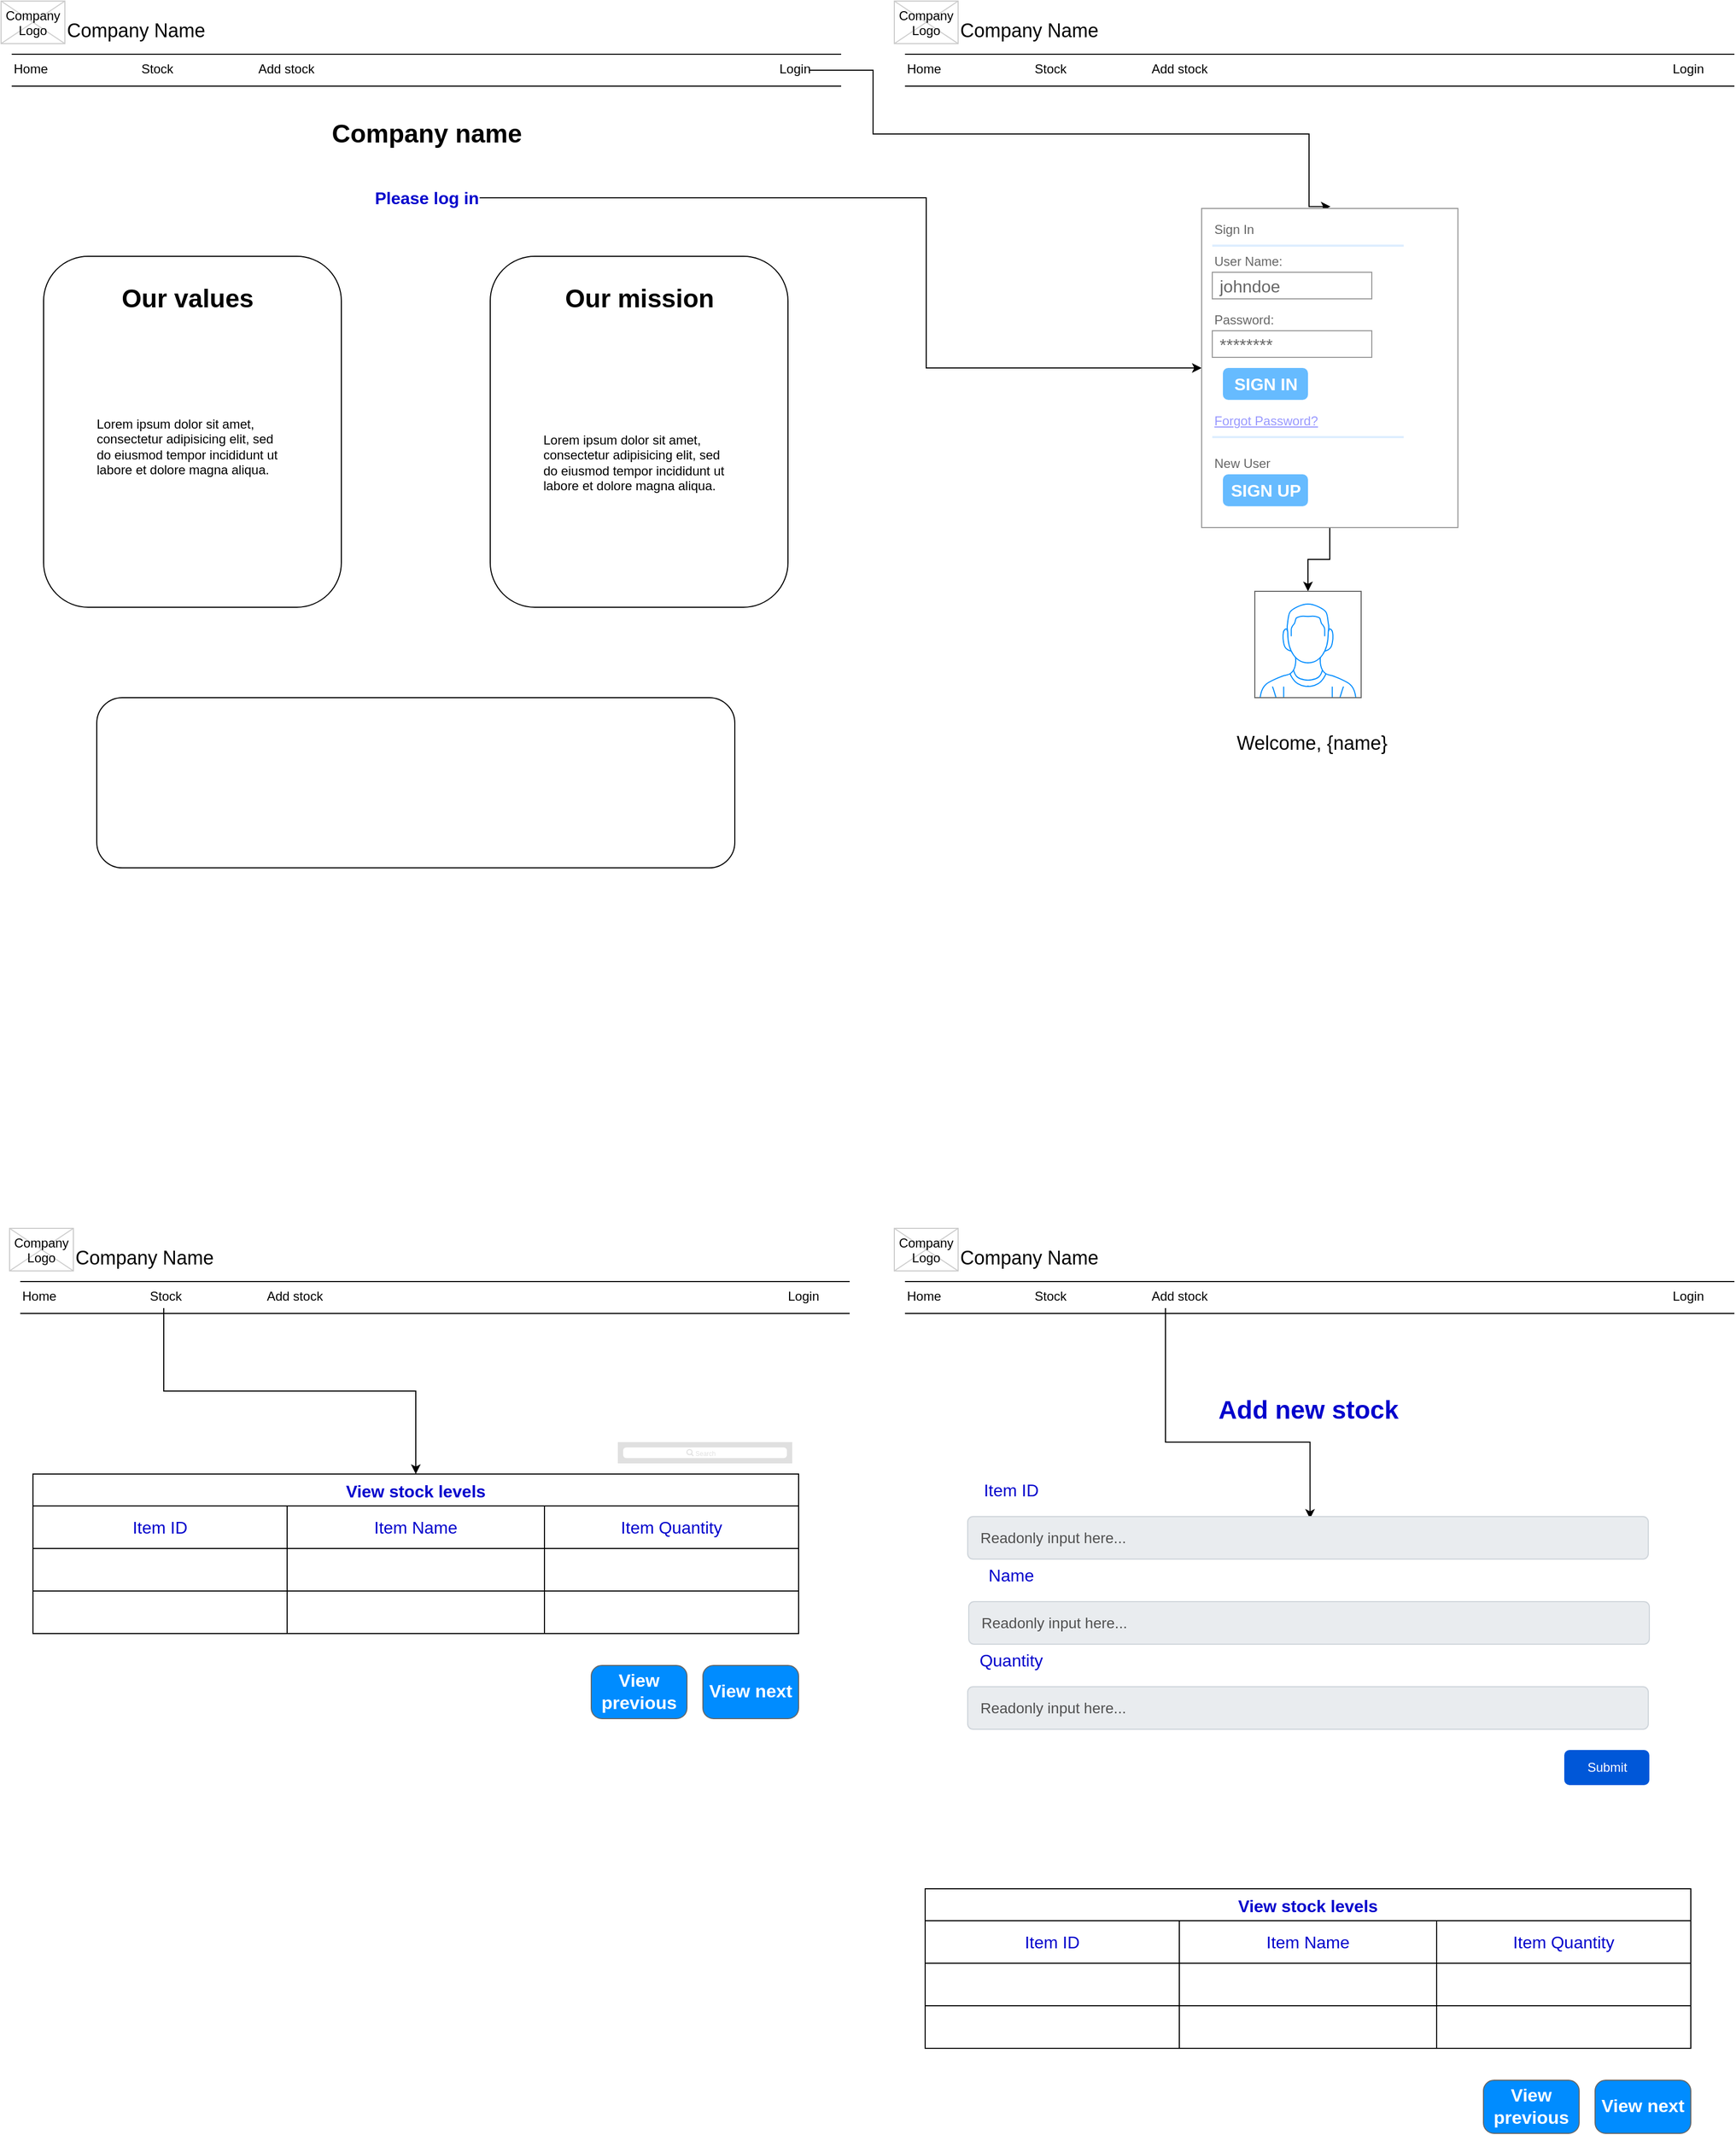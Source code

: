 <mxfile version="20.6.0" type="device"><diagram name="Page-1" id="f1b7ffb7-ca1e-a977-7cf5-a751b3c06c05"><mxGraphModel dx="1504" dy="613" grid="1" gridSize="10" guides="1" tooltips="1" connect="1" arrows="1" fold="1" page="1" pageScale="1" pageWidth="826" pageHeight="1169" background="none" math="0" shadow="0"><root><mxCell id="0"/><mxCell id="1" parent="0"/><mxCell id="2" value="Company Name" style="text;spacingTop=-5;fontSize=18;fontStyle=0" parent="1" vertex="1"><mxGeometry x="70" y="30" width="230" height="20" as="geometry"/></mxCell><mxCell id="3" value="" style="line;strokeWidth=1" parent="1" vertex="1"><mxGeometry x="20" y="60" width="780" height="10" as="geometry"/></mxCell><mxCell id="4" value="" style="line;strokeWidth=1" parent="1" vertex="1"><mxGeometry x="20" y="90" width="780" height="10" as="geometry"/></mxCell><mxCell id="5" value="Home" style="text;spacingTop=-5;" parent="1" vertex="1"><mxGeometry x="20" y="70.0" width="30" height="20" as="geometry"/></mxCell><mxCell id="6" value="Stock " style="text;spacingTop=-5;" parent="1" vertex="1"><mxGeometry x="140.0" y="70.0" width="30" height="20" as="geometry"/></mxCell><mxCell id="v5GwSBA2pbKASlWPapI3-78" style="edgeStyle=orthogonalEdgeStyle;rounded=0;orthogonalLoop=1;jettySize=auto;html=1;fontSize=16;fontColor=#0000CC;entryX=0.503;entryY=-0.006;entryDx=0;entryDy=0;entryPerimeter=0;" edge="1" parent="1" source="11" target="v5GwSBA2pbKASlWPapI3-81"><mxGeometry relative="1" as="geometry"><mxPoint x="850" y="140" as="targetPoint"/><Array as="points"><mxPoint x="830" y="80"/><mxPoint x="830" y="140"/><mxPoint x="1240" y="140"/></Array></mxGeometry></mxCell><mxCell id="11" value="Login" style="text;spacingTop=-5;" parent="1" vertex="1"><mxGeometry x="740" y="70.0" width="30" height="20" as="geometry"/></mxCell><mxCell id="20" value="" style="verticalLabelPosition=bottom;verticalAlign=top;strokeWidth=1;shape=mxgraph.mockup.graphics.iconGrid;strokeColor=#CCCCCC;gridSize=1,1;" parent="1" vertex="1"><mxGeometry x="10" y="15" width="60" height="40" as="geometry"/></mxCell><mxCell id="21" value="Company&#10;Logo" style="text;spacingTop=-5;align=center" parent="1" vertex="1"><mxGeometry x="20" y="20" width="40" height="30" as="geometry"/></mxCell><mxCell id="22" value="Add stock" style="text;spacingTop=-5;" parent="1" vertex="1"><mxGeometry x="250.0" y="70.0" width="30" height="20" as="geometry"/></mxCell><mxCell id="v5GwSBA2pbKASlWPapI3-62" value="Company name" style="text;strokeColor=none;fillColor=none;html=1;fontSize=24;fontStyle=1;verticalAlign=middle;align=center;" vertex="1" parent="1"><mxGeometry x="360" y="120" width="100" height="40" as="geometry"/></mxCell><mxCell id="v5GwSBA2pbKASlWPapI3-68" value="" style="rounded=1;whiteSpace=wrap;html=1;" vertex="1" parent="1"><mxGeometry x="50" y="255" width="280" height="330" as="geometry"/></mxCell><mxCell id="v5GwSBA2pbKASlWPapI3-69" value="" style="rounded=1;whiteSpace=wrap;html=1;" vertex="1" parent="1"><mxGeometry x="470" y="255" width="280" height="330" as="geometry"/></mxCell><mxCell id="v5GwSBA2pbKASlWPapI3-70" value="Our values" style="text;strokeColor=none;fillColor=none;html=1;fontSize=24;fontStyle=1;verticalAlign=middle;align=center;" vertex="1" parent="1"><mxGeometry x="135" y="275" width="100" height="40" as="geometry"/></mxCell><mxCell id="v5GwSBA2pbKASlWPapI3-71" value="Our mission" style="text;strokeColor=none;fillColor=none;html=1;fontSize=24;fontStyle=1;verticalAlign=middle;align=center;" vertex="1" parent="1"><mxGeometry x="560" y="275" width="100" height="40" as="geometry"/></mxCell><mxCell id="v5GwSBA2pbKASlWPapI3-73" value="&lt;h1&gt;&lt;br&gt;&lt;/h1&gt;&lt;p&gt;Lorem ipsum dolor sit amet, consectetur adipisicing elit, sed do eiusmod tempor incididunt ut labore et dolore magna aliqua.&lt;/p&gt;" style="text;html=1;strokeColor=none;fillColor=none;spacing=5;spacingTop=-20;whiteSpace=wrap;overflow=hidden;rounded=0;" vertex="1" parent="1"><mxGeometry x="95" y="355" width="190" height="120" as="geometry"/></mxCell><mxCell id="v5GwSBA2pbKASlWPapI3-74" value="&lt;h1&gt;&lt;br&gt;&lt;/h1&gt;&lt;p&gt;Lorem ipsum dolor sit amet, consectetur adipisicing elit, sed do eiusmod tempor incididunt ut labore et dolore magna aliqua.&lt;/p&gt;" style="text;html=1;strokeColor=none;fillColor=none;spacing=5;spacingTop=-20;whiteSpace=wrap;overflow=hidden;rounded=0;" vertex="1" parent="1"><mxGeometry x="515" y="370" width="190" height="120" as="geometry"/></mxCell><mxCell id="v5GwSBA2pbKASlWPapI3-75" value="" style="rounded=1;whiteSpace=wrap;html=1;" vertex="1" parent="1"><mxGeometry x="100" y="670" width="600" height="160" as="geometry"/></mxCell><mxCell id="v5GwSBA2pbKASlWPapI3-80" style="edgeStyle=orthogonalEdgeStyle;rounded=0;orthogonalLoop=1;jettySize=auto;html=1;fontSize=16;fontColor=#0000CC;" edge="1" parent="1" source="v5GwSBA2pbKASlWPapI3-76" target="v5GwSBA2pbKASlWPapI3-81"><mxGeometry relative="1" as="geometry"><mxPoint x="920" y="360" as="targetPoint"/><Array as="points"><mxPoint x="880" y="200"/><mxPoint x="880" y="360"/></Array></mxGeometry></mxCell><mxCell id="v5GwSBA2pbKASlWPapI3-76" value="Please log in" style="text;strokeColor=none;fillColor=none;html=1;fontSize=16;fontStyle=1;verticalAlign=middle;align=center;fontColor=#0000CC;" vertex="1" parent="1"><mxGeometry x="360" y="180" width="100" height="40" as="geometry"/></mxCell><mxCell id="v5GwSBA2pbKASlWPapI3-117" style="edgeStyle=orthogonalEdgeStyle;rounded=0;orthogonalLoop=1;jettySize=auto;html=1;fontSize=16;fontColor=#0000CC;" edge="1" parent="1" source="v5GwSBA2pbKASlWPapI3-81" target="v5GwSBA2pbKASlWPapI3-116"><mxGeometry relative="1" as="geometry"/></mxCell><mxCell id="v5GwSBA2pbKASlWPapI3-81" value="" style="strokeWidth=1;shadow=0;dashed=0;align=center;html=1;shape=mxgraph.mockup.forms.rrect;rSize=0;strokeColor=#999999;fillColor=#ffffff;fontSize=16;fontColor=#0000CC;" vertex="1" parent="1"><mxGeometry x="1139" y="210" width="241" height="300" as="geometry"/></mxCell><mxCell id="v5GwSBA2pbKASlWPapI3-82" value="Sign In" style="strokeWidth=1;shadow=0;dashed=0;align=center;html=1;shape=mxgraph.mockup.forms.anchor;fontSize=12;fontColor=#666666;align=left;resizeWidth=1;spacingLeft=0;" vertex="1" parent="v5GwSBA2pbKASlWPapI3-81"><mxGeometry width="100" height="20" relative="1" as="geometry"><mxPoint x="10" y="10" as="offset"/></mxGeometry></mxCell><mxCell id="v5GwSBA2pbKASlWPapI3-83" value="" style="shape=line;strokeColor=#ddeeff;strokeWidth=2;html=1;resizeWidth=1;fontSize=16;fontColor=#0000CC;" vertex="1" parent="v5GwSBA2pbKASlWPapI3-81"><mxGeometry width="180" height="10" relative="1" as="geometry"><mxPoint x="10" y="30" as="offset"/></mxGeometry></mxCell><mxCell id="v5GwSBA2pbKASlWPapI3-84" value="User Name:" style="strokeWidth=1;shadow=0;dashed=0;align=center;html=1;shape=mxgraph.mockup.forms.anchor;fontSize=12;fontColor=#666666;align=left;resizeWidth=1;spacingLeft=0;" vertex="1" parent="v5GwSBA2pbKASlWPapI3-81"><mxGeometry width="100" height="20" relative="1" as="geometry"><mxPoint x="10" y="40" as="offset"/></mxGeometry></mxCell><mxCell id="v5GwSBA2pbKASlWPapI3-85" value="johndoe" style="strokeWidth=1;shadow=0;dashed=0;align=center;html=1;shape=mxgraph.mockup.forms.rrect;rSize=0;strokeColor=#999999;fontColor=#666666;align=left;spacingLeft=5;resizeWidth=1;fontSize=16;" vertex="1" parent="v5GwSBA2pbKASlWPapI3-81"><mxGeometry width="150" height="25" relative="1" as="geometry"><mxPoint x="10" y="60" as="offset"/></mxGeometry></mxCell><mxCell id="v5GwSBA2pbKASlWPapI3-86" value="Password:" style="strokeWidth=1;shadow=0;dashed=0;align=center;html=1;shape=mxgraph.mockup.forms.anchor;fontSize=12;fontColor=#666666;align=left;resizeWidth=1;spacingLeft=0;" vertex="1" parent="v5GwSBA2pbKASlWPapI3-81"><mxGeometry width="100" height="20" relative="1" as="geometry"><mxPoint x="10" y="95" as="offset"/></mxGeometry></mxCell><mxCell id="v5GwSBA2pbKASlWPapI3-87" value="********" style="strokeWidth=1;shadow=0;dashed=0;align=center;html=1;shape=mxgraph.mockup.forms.rrect;rSize=0;strokeColor=#999999;fontColor=#666666;align=left;spacingLeft=5;resizeWidth=1;fontSize=16;" vertex="1" parent="v5GwSBA2pbKASlWPapI3-81"><mxGeometry width="150" height="25" relative="1" as="geometry"><mxPoint x="10" y="115" as="offset"/></mxGeometry></mxCell><mxCell id="v5GwSBA2pbKASlWPapI3-88" value="SIGN IN" style="strokeWidth=1;shadow=0;dashed=0;align=center;html=1;shape=mxgraph.mockup.forms.rrect;rSize=5;strokeColor=none;fontColor=#ffffff;fillColor=#66bbff;fontSize=16;fontStyle=1;" vertex="1" parent="v5GwSBA2pbKASlWPapI3-81"><mxGeometry y="1" width="80" height="30" relative="1" as="geometry"><mxPoint x="20" y="-150" as="offset"/></mxGeometry></mxCell><mxCell id="v5GwSBA2pbKASlWPapI3-89" value="Forgot Password?" style="strokeWidth=1;shadow=0;dashed=0;align=center;html=1;shape=mxgraph.mockup.forms.anchor;fontSize=12;fontColor=#9999ff;align=left;spacingLeft=0;fontStyle=4;resizeWidth=1;" vertex="1" parent="v5GwSBA2pbKASlWPapI3-81"><mxGeometry y="1" width="150" height="20" relative="1" as="geometry"><mxPoint x="10" y="-110" as="offset"/></mxGeometry></mxCell><mxCell id="v5GwSBA2pbKASlWPapI3-90" value="" style="shape=line;strokeColor=#ddeeff;strokeWidth=2;html=1;resizeWidth=1;fontSize=16;fontColor=#0000CC;" vertex="1" parent="v5GwSBA2pbKASlWPapI3-81"><mxGeometry y="1" width="180" height="10" relative="1" as="geometry"><mxPoint x="10" y="-90" as="offset"/></mxGeometry></mxCell><mxCell id="v5GwSBA2pbKASlWPapI3-91" value="New User" style="strokeWidth=1;shadow=0;dashed=0;align=center;html=1;shape=mxgraph.mockup.forms.anchor;fontSize=12;fontColor=#666666;align=left;spacingLeft=0;resizeWidth=1;" vertex="1" parent="v5GwSBA2pbKASlWPapI3-81"><mxGeometry y="1" width="150" height="20" relative="1" as="geometry"><mxPoint x="10" y="-70" as="offset"/></mxGeometry></mxCell><mxCell id="v5GwSBA2pbKASlWPapI3-92" value="SIGN UP" style="strokeWidth=1;shadow=0;dashed=0;align=center;html=1;shape=mxgraph.mockup.forms.rrect;rSize=5;strokeColor=none;fontColor=#ffffff;fillColor=#66bbff;fontSize=16;fontStyle=1;" vertex="1" parent="v5GwSBA2pbKASlWPapI3-81"><mxGeometry y="1" width="80" height="30" relative="1" as="geometry"><mxPoint x="20" y="-50" as="offset"/></mxGeometry></mxCell><mxCell id="v5GwSBA2pbKASlWPapI3-93" value="Company Name" style="text;spacingTop=-5;fontSize=18;fontStyle=0" vertex="1" parent="1"><mxGeometry x="910" y="30" width="230" height="20" as="geometry"/></mxCell><mxCell id="v5GwSBA2pbKASlWPapI3-94" value="" style="line;strokeWidth=1" vertex="1" parent="1"><mxGeometry x="860" y="60" width="780" height="10" as="geometry"/></mxCell><mxCell id="v5GwSBA2pbKASlWPapI3-95" value="" style="line;strokeWidth=1" vertex="1" parent="1"><mxGeometry x="860" y="90" width="780" height="10" as="geometry"/></mxCell><mxCell id="v5GwSBA2pbKASlWPapI3-96" value="Home" style="text;spacingTop=-5;" vertex="1" parent="1"><mxGeometry x="860" y="70.0" width="30" height="20" as="geometry"/></mxCell><mxCell id="v5GwSBA2pbKASlWPapI3-97" value="Stock " style="text;spacingTop=-5;" vertex="1" parent="1"><mxGeometry x="980" y="70.0" width="30" height="20" as="geometry"/></mxCell><mxCell id="v5GwSBA2pbKASlWPapI3-99" value="Login" style="text;spacingTop=-5;" vertex="1" parent="1"><mxGeometry x="1580" y="70.0" width="30" height="20" as="geometry"/></mxCell><mxCell id="v5GwSBA2pbKASlWPapI3-100" value="" style="verticalLabelPosition=bottom;verticalAlign=top;strokeWidth=1;shape=mxgraph.mockup.graphics.iconGrid;strokeColor=#CCCCCC;gridSize=1,1;" vertex="1" parent="1"><mxGeometry x="850" y="15" width="60" height="40" as="geometry"/></mxCell><mxCell id="v5GwSBA2pbKASlWPapI3-101" value="Company&#10;Logo" style="text;spacingTop=-5;align=center" vertex="1" parent="1"><mxGeometry x="860" y="20" width="40" height="30" as="geometry"/></mxCell><mxCell id="v5GwSBA2pbKASlWPapI3-102" value="Add stock" style="text;spacingTop=-5;" vertex="1" parent="1"><mxGeometry x="1090" y="70.0" width="30" height="20" as="geometry"/></mxCell><mxCell id="v5GwSBA2pbKASlWPapI3-116" value="" style="verticalLabelPosition=bottom;shadow=0;dashed=0;align=center;html=1;verticalAlign=top;strokeWidth=1;shape=mxgraph.mockup.containers.userMale;strokeColor=#666666;strokeColor2=#008cff;fontSize=16;fontColor=#0000CC;" vertex="1" parent="1"><mxGeometry x="1189" y="570" width="100" height="100" as="geometry"/></mxCell><mxCell id="v5GwSBA2pbKASlWPapI3-118" value="Welcome, {name}" style="text;spacingTop=-5;fontSize=18;fontStyle=0" vertex="1" parent="1"><mxGeometry x="1170" y="700" width="230" height="20" as="geometry"/></mxCell><mxCell id="v5GwSBA2pbKASlWPapI3-119" value="Company Name" style="text;spacingTop=-5;fontSize=18;fontStyle=0" vertex="1" parent="1"><mxGeometry x="78" y="1184" width="230" height="20" as="geometry"/></mxCell><mxCell id="v5GwSBA2pbKASlWPapI3-120" value="" style="line;strokeWidth=1" vertex="1" parent="1"><mxGeometry x="28" y="1214" width="780" height="10" as="geometry"/></mxCell><mxCell id="v5GwSBA2pbKASlWPapI3-121" value="" style="line;strokeWidth=1" vertex="1" parent="1"><mxGeometry x="28" y="1244" width="780" height="10" as="geometry"/></mxCell><mxCell id="v5GwSBA2pbKASlWPapI3-122" value="Home" style="text;spacingTop=-5;" vertex="1" parent="1"><mxGeometry x="28" y="1224" width="30" height="20" as="geometry"/></mxCell><mxCell id="v5GwSBA2pbKASlWPapI3-193" style="edgeStyle=orthogonalEdgeStyle;rounded=0;orthogonalLoop=1;jettySize=auto;html=1;fontSize=16;fontColor=#0000CC;" edge="1" parent="1" source="v5GwSBA2pbKASlWPapI3-123" target="v5GwSBA2pbKASlWPapI3-129"><mxGeometry relative="1" as="geometry"/></mxCell><mxCell id="v5GwSBA2pbKASlWPapI3-123" value="Stock " style="text;spacingTop=-5;" vertex="1" parent="1"><mxGeometry x="148" y="1224.0" width="30" height="20" as="geometry"/></mxCell><mxCell id="v5GwSBA2pbKASlWPapI3-124" value="Login" style="text;spacingTop=-5;" vertex="1" parent="1"><mxGeometry x="748" y="1224.0" width="30" height="20" as="geometry"/></mxCell><mxCell id="v5GwSBA2pbKASlWPapI3-125" value="" style="verticalLabelPosition=bottom;verticalAlign=top;strokeWidth=1;shape=mxgraph.mockup.graphics.iconGrid;strokeColor=#CCCCCC;gridSize=1,1;" vertex="1" parent="1"><mxGeometry x="18" y="1169" width="60" height="40" as="geometry"/></mxCell><mxCell id="v5GwSBA2pbKASlWPapI3-126" value="Company&#10;Logo" style="text;spacingTop=-5;align=center" vertex="1" parent="1"><mxGeometry x="28" y="1174" width="40" height="30" as="geometry"/></mxCell><mxCell id="v5GwSBA2pbKASlWPapI3-127" value="Add stock" style="text;spacingTop=-5;" vertex="1" parent="1"><mxGeometry x="258" y="1224.0" width="30" height="20" as="geometry"/></mxCell><mxCell id="v5GwSBA2pbKASlWPapI3-129" value="View stock levels" style="shape=table;startSize=30;container=1;collapsible=0;childLayout=tableLayout;fontStyle=1;align=center;fontSize=16;fontColor=#0000CC;" vertex="1" parent="1"><mxGeometry x="40" y="1400" width="720" height="150" as="geometry"/></mxCell><mxCell id="v5GwSBA2pbKASlWPapI3-130" value="" style="shape=tableRow;horizontal=0;startSize=0;swimlaneHead=0;swimlaneBody=0;top=0;left=0;bottom=0;right=0;collapsible=0;dropTarget=0;fillColor=none;points=[[0,0.5],[1,0.5]];portConstraint=eastwest;fontSize=16;fontColor=#0000CC;" vertex="1" parent="v5GwSBA2pbKASlWPapI3-129"><mxGeometry y="30" width="720" height="40" as="geometry"/></mxCell><mxCell id="v5GwSBA2pbKASlWPapI3-131" value="Item ID" style="shape=partialRectangle;html=1;whiteSpace=wrap;connectable=0;fillColor=none;top=0;left=0;bottom=0;right=0;overflow=hidden;fontSize=16;fontColor=#0000CC;" vertex="1" parent="v5GwSBA2pbKASlWPapI3-130"><mxGeometry width="239" height="40" as="geometry"><mxRectangle width="239" height="40" as="alternateBounds"/></mxGeometry></mxCell><mxCell id="v5GwSBA2pbKASlWPapI3-132" value="Item Name" style="shape=partialRectangle;html=1;whiteSpace=wrap;connectable=0;fillColor=none;top=0;left=0;bottom=0;right=0;overflow=hidden;fontSize=16;fontColor=#0000CC;" vertex="1" parent="v5GwSBA2pbKASlWPapI3-130"><mxGeometry x="239" width="242" height="40" as="geometry"><mxRectangle width="242" height="40" as="alternateBounds"/></mxGeometry></mxCell><mxCell id="v5GwSBA2pbKASlWPapI3-133" value="Item Quantity" style="shape=partialRectangle;html=1;whiteSpace=wrap;connectable=0;fillColor=none;top=0;left=0;bottom=0;right=0;overflow=hidden;fontSize=16;fontColor=#0000CC;" vertex="1" parent="v5GwSBA2pbKASlWPapI3-130"><mxGeometry x="481" width="239" height="40" as="geometry"><mxRectangle width="239" height="40" as="alternateBounds"/></mxGeometry></mxCell><mxCell id="v5GwSBA2pbKASlWPapI3-134" value="" style="shape=tableRow;horizontal=0;startSize=0;swimlaneHead=0;swimlaneBody=0;top=0;left=0;bottom=0;right=0;collapsible=0;dropTarget=0;fillColor=none;points=[[0,0.5],[1,0.5]];portConstraint=eastwest;fontSize=16;fontColor=#0000CC;" vertex="1" parent="v5GwSBA2pbKASlWPapI3-129"><mxGeometry y="70" width="720" height="40" as="geometry"/></mxCell><mxCell id="v5GwSBA2pbKASlWPapI3-135" value="" style="shape=partialRectangle;html=1;whiteSpace=wrap;connectable=0;fillColor=none;top=0;left=0;bottom=0;right=0;overflow=hidden;fontSize=16;fontColor=#0000CC;" vertex="1" parent="v5GwSBA2pbKASlWPapI3-134"><mxGeometry width="239" height="40" as="geometry"><mxRectangle width="239" height="40" as="alternateBounds"/></mxGeometry></mxCell><mxCell id="v5GwSBA2pbKASlWPapI3-136" value="" style="shape=partialRectangle;html=1;whiteSpace=wrap;connectable=0;fillColor=none;top=0;left=0;bottom=0;right=0;overflow=hidden;fontSize=16;fontColor=#0000CC;" vertex="1" parent="v5GwSBA2pbKASlWPapI3-134"><mxGeometry x="239" width="242" height="40" as="geometry"><mxRectangle width="242" height="40" as="alternateBounds"/></mxGeometry></mxCell><mxCell id="v5GwSBA2pbKASlWPapI3-137" value="" style="shape=partialRectangle;html=1;whiteSpace=wrap;connectable=0;fillColor=none;top=0;left=0;bottom=0;right=0;overflow=hidden;fontSize=16;fontColor=#0000CC;" vertex="1" parent="v5GwSBA2pbKASlWPapI3-134"><mxGeometry x="481" width="239" height="40" as="geometry"><mxRectangle width="239" height="40" as="alternateBounds"/></mxGeometry></mxCell><mxCell id="v5GwSBA2pbKASlWPapI3-138" value="" style="shape=tableRow;horizontal=0;startSize=0;swimlaneHead=0;swimlaneBody=0;top=0;left=0;bottom=0;right=0;collapsible=0;dropTarget=0;fillColor=none;points=[[0,0.5],[1,0.5]];portConstraint=eastwest;fontSize=16;fontColor=#0000CC;" vertex="1" parent="v5GwSBA2pbKASlWPapI3-129"><mxGeometry y="110" width="720" height="40" as="geometry"/></mxCell><mxCell id="v5GwSBA2pbKASlWPapI3-139" value="" style="shape=partialRectangle;html=1;whiteSpace=wrap;connectable=0;fillColor=none;top=0;left=0;bottom=0;right=0;overflow=hidden;fontSize=16;fontColor=#0000CC;" vertex="1" parent="v5GwSBA2pbKASlWPapI3-138"><mxGeometry width="239" height="40" as="geometry"><mxRectangle width="239" height="40" as="alternateBounds"/></mxGeometry></mxCell><mxCell id="v5GwSBA2pbKASlWPapI3-140" value="" style="shape=partialRectangle;html=1;whiteSpace=wrap;connectable=0;fillColor=none;top=0;left=0;bottom=0;right=0;overflow=hidden;fontSize=16;fontColor=#0000CC;" vertex="1" parent="v5GwSBA2pbKASlWPapI3-138"><mxGeometry x="239" width="242" height="40" as="geometry"><mxRectangle width="242" height="40" as="alternateBounds"/></mxGeometry></mxCell><mxCell id="v5GwSBA2pbKASlWPapI3-141" value="" style="shape=partialRectangle;html=1;whiteSpace=wrap;connectable=0;fillColor=none;top=0;left=0;bottom=0;right=0;overflow=hidden;fontSize=16;fontColor=#0000CC;" vertex="1" parent="v5GwSBA2pbKASlWPapI3-138"><mxGeometry x="481" width="239" height="40" as="geometry"><mxRectangle width="239" height="40" as="alternateBounds"/></mxGeometry></mxCell><mxCell id="v5GwSBA2pbKASlWPapI3-142" value="View next" style="strokeWidth=1;shadow=0;dashed=0;align=center;html=1;shape=mxgraph.mockup.buttons.button;strokeColor=#666666;fontColor=#ffffff;mainText=;buttonStyle=round;fontSize=17;fontStyle=1;fillColor=#008cff;whiteSpace=wrap;" vertex="1" parent="1"><mxGeometry x="670" y="1580" width="90" height="50" as="geometry"/></mxCell><mxCell id="v5GwSBA2pbKASlWPapI3-143" value="View previous" style="strokeWidth=1;shadow=0;dashed=0;align=center;html=1;shape=mxgraph.mockup.buttons.button;strokeColor=#666666;fontColor=#ffffff;mainText=;buttonStyle=round;fontSize=17;fontStyle=1;fillColor=#008cff;whiteSpace=wrap;" vertex="1" parent="1"><mxGeometry x="565" y="1580" width="90" height="50" as="geometry"/></mxCell><mxCell id="v5GwSBA2pbKASlWPapI3-144" value="Company Name" style="text;spacingTop=-5;fontSize=18;fontStyle=0" vertex="1" parent="1"><mxGeometry x="910" y="1184" width="230" height="20" as="geometry"/></mxCell><mxCell id="v5GwSBA2pbKASlWPapI3-145" value="" style="line;strokeWidth=1" vertex="1" parent="1"><mxGeometry x="860" y="1214" width="780" height="10" as="geometry"/></mxCell><mxCell id="v5GwSBA2pbKASlWPapI3-146" value="" style="line;strokeWidth=1" vertex="1" parent="1"><mxGeometry x="860" y="1244" width="780" height="10" as="geometry"/></mxCell><mxCell id="v5GwSBA2pbKASlWPapI3-147" value="Home" style="text;spacingTop=-5;" vertex="1" parent="1"><mxGeometry x="860" y="1224" width="30" height="20" as="geometry"/></mxCell><mxCell id="v5GwSBA2pbKASlWPapI3-148" value="Stock " style="text;spacingTop=-5;" vertex="1" parent="1"><mxGeometry x="980" y="1224.0" width="30" height="20" as="geometry"/></mxCell><mxCell id="v5GwSBA2pbKASlWPapI3-149" value="Login" style="text;spacingTop=-5;" vertex="1" parent="1"><mxGeometry x="1580" y="1224.0" width="30" height="20" as="geometry"/></mxCell><mxCell id="v5GwSBA2pbKASlWPapI3-150" value="" style="verticalLabelPosition=bottom;verticalAlign=top;strokeWidth=1;shape=mxgraph.mockup.graphics.iconGrid;strokeColor=#CCCCCC;gridSize=1,1;" vertex="1" parent="1"><mxGeometry x="850" y="1169" width="60" height="40" as="geometry"/></mxCell><mxCell id="v5GwSBA2pbKASlWPapI3-151" value="Company&#10;Logo" style="text;spacingTop=-5;align=center" vertex="1" parent="1"><mxGeometry x="860" y="1174" width="40" height="30" as="geometry"/></mxCell><mxCell id="v5GwSBA2pbKASlWPapI3-194" style="edgeStyle=orthogonalEdgeStyle;rounded=0;orthogonalLoop=1;jettySize=auto;html=1;entryX=0.503;entryY=0.051;entryDx=0;entryDy=0;entryPerimeter=0;fontSize=16;fontColor=#0000CC;" edge="1" parent="1" source="v5GwSBA2pbKASlWPapI3-152" target="v5GwSBA2pbKASlWPapI3-168"><mxGeometry relative="1" as="geometry"><Array as="points"><mxPoint x="1105" y="1370"/><mxPoint x="1241" y="1370"/></Array></mxGeometry></mxCell><mxCell id="v5GwSBA2pbKASlWPapI3-152" value="Add stock" style="text;spacingTop=-5;" vertex="1" parent="1"><mxGeometry x="1090" y="1224.0" width="30" height="20" as="geometry"/></mxCell><mxCell id="v5GwSBA2pbKASlWPapI3-168" value="Readonly input here..." style="html=1;shadow=0;dashed=0;shape=mxgraph.bootstrap.rrect;rSize=5;strokeColor=#CED4DA;strokeWidth=1;fillColor=#E9ECEF;fontColor=#505050;whiteSpace=wrap;align=left;verticalAlign=middle;spacingLeft=10;fontSize=14;" vertex="1" parent="1"><mxGeometry x="919" y="1440" width="640" height="40" as="geometry"/></mxCell><mxCell id="v5GwSBA2pbKASlWPapI3-170" value="Add new stock" style="text;strokeColor=none;fillColor=none;html=1;fontSize=24;fontStyle=1;verticalAlign=middle;align=center;fontColor=#0000CC;" vertex="1" parent="1"><mxGeometry x="1064" y="1320" width="350" height="40" as="geometry"/></mxCell><mxCell id="v5GwSBA2pbKASlWPapI3-171" value="Readonly input here..." style="html=1;shadow=0;dashed=0;shape=mxgraph.bootstrap.rrect;rSize=5;strokeColor=#CED4DA;strokeWidth=1;fillColor=#E9ECEF;fontColor=#505050;whiteSpace=wrap;align=left;verticalAlign=middle;spacingLeft=10;fontSize=14;" vertex="1" parent="1"><mxGeometry x="920" y="1520" width="640" height="40" as="geometry"/></mxCell><mxCell id="v5GwSBA2pbKASlWPapI3-172" value="Readonly input here..." style="html=1;shadow=0;dashed=0;shape=mxgraph.bootstrap.rrect;rSize=5;strokeColor=#CED4DA;strokeWidth=1;fillColor=#E9ECEF;fontColor=#505050;whiteSpace=wrap;align=left;verticalAlign=middle;spacingLeft=10;fontSize=14;" vertex="1" parent="1"><mxGeometry x="919" y="1600" width="640" height="40" as="geometry"/></mxCell><mxCell id="v5GwSBA2pbKASlWPapI3-173" value="Item ID" style="text;html=1;strokeColor=none;fillColor=none;align=center;verticalAlign=middle;whiteSpace=wrap;rounded=0;fontSize=16;fontColor=#0000CC;" vertex="1" parent="1"><mxGeometry x="930" y="1400" width="60" height="30" as="geometry"/></mxCell><mxCell id="v5GwSBA2pbKASlWPapI3-174" value="Name" style="text;html=1;strokeColor=none;fillColor=none;align=center;verticalAlign=middle;whiteSpace=wrap;rounded=0;fontSize=16;fontColor=#0000CC;" vertex="1" parent="1"><mxGeometry x="930" y="1480" width="60" height="30" as="geometry"/></mxCell><mxCell id="v5GwSBA2pbKASlWPapI3-175" value="Quantity" style="text;html=1;strokeColor=none;fillColor=none;align=center;verticalAlign=middle;whiteSpace=wrap;rounded=0;fontSize=16;fontColor=#0000CC;" vertex="1" parent="1"><mxGeometry x="930" y="1560" width="60" height="30" as="geometry"/></mxCell><mxCell id="v5GwSBA2pbKASlWPapI3-176" value="Submit" style="rounded=1;fillColor=#0057D8;align=center;strokeColor=none;html=1;fontColor=#ffffff;fontSize=12;sketch=0;" vertex="1" parent="1"><mxGeometry x="1480" y="1659.5" width="80" height="33" as="geometry"/></mxCell><mxCell id="v5GwSBA2pbKASlWPapI3-178" value="View stock levels" style="shape=table;startSize=30;container=1;collapsible=0;childLayout=tableLayout;fontStyle=1;align=center;fontSize=16;fontColor=#0000CC;" vertex="1" parent="1"><mxGeometry x="879" y="1790" width="720" height="150" as="geometry"/></mxCell><mxCell id="v5GwSBA2pbKASlWPapI3-179" value="" style="shape=tableRow;horizontal=0;startSize=0;swimlaneHead=0;swimlaneBody=0;top=0;left=0;bottom=0;right=0;collapsible=0;dropTarget=0;fillColor=none;points=[[0,0.5],[1,0.5]];portConstraint=eastwest;fontSize=16;fontColor=#0000CC;" vertex="1" parent="v5GwSBA2pbKASlWPapI3-178"><mxGeometry y="30" width="720" height="40" as="geometry"/></mxCell><mxCell id="v5GwSBA2pbKASlWPapI3-180" value="Item ID" style="shape=partialRectangle;html=1;whiteSpace=wrap;connectable=0;fillColor=none;top=0;left=0;bottom=0;right=0;overflow=hidden;fontSize=16;fontColor=#0000CC;" vertex="1" parent="v5GwSBA2pbKASlWPapI3-179"><mxGeometry width="239" height="40" as="geometry"><mxRectangle width="239" height="40" as="alternateBounds"/></mxGeometry></mxCell><mxCell id="v5GwSBA2pbKASlWPapI3-181" value="Item Name" style="shape=partialRectangle;html=1;whiteSpace=wrap;connectable=0;fillColor=none;top=0;left=0;bottom=0;right=0;overflow=hidden;fontSize=16;fontColor=#0000CC;" vertex="1" parent="v5GwSBA2pbKASlWPapI3-179"><mxGeometry x="239" width="242" height="40" as="geometry"><mxRectangle width="242" height="40" as="alternateBounds"/></mxGeometry></mxCell><mxCell id="v5GwSBA2pbKASlWPapI3-182" value="Item Quantity" style="shape=partialRectangle;html=1;whiteSpace=wrap;connectable=0;fillColor=none;top=0;left=0;bottom=0;right=0;overflow=hidden;fontSize=16;fontColor=#0000CC;" vertex="1" parent="v5GwSBA2pbKASlWPapI3-179"><mxGeometry x="481" width="239" height="40" as="geometry"><mxRectangle width="239" height="40" as="alternateBounds"/></mxGeometry></mxCell><mxCell id="v5GwSBA2pbKASlWPapI3-183" value="" style="shape=tableRow;horizontal=0;startSize=0;swimlaneHead=0;swimlaneBody=0;top=0;left=0;bottom=0;right=0;collapsible=0;dropTarget=0;fillColor=none;points=[[0,0.5],[1,0.5]];portConstraint=eastwest;fontSize=16;fontColor=#0000CC;" vertex="1" parent="v5GwSBA2pbKASlWPapI3-178"><mxGeometry y="70" width="720" height="40" as="geometry"/></mxCell><mxCell id="v5GwSBA2pbKASlWPapI3-184" value="" style="shape=partialRectangle;html=1;whiteSpace=wrap;connectable=0;fillColor=none;top=0;left=0;bottom=0;right=0;overflow=hidden;fontSize=16;fontColor=#0000CC;" vertex="1" parent="v5GwSBA2pbKASlWPapI3-183"><mxGeometry width="239" height="40" as="geometry"><mxRectangle width="239" height="40" as="alternateBounds"/></mxGeometry></mxCell><mxCell id="v5GwSBA2pbKASlWPapI3-185" value="" style="shape=partialRectangle;html=1;whiteSpace=wrap;connectable=0;fillColor=none;top=0;left=0;bottom=0;right=0;overflow=hidden;fontSize=16;fontColor=#0000CC;" vertex="1" parent="v5GwSBA2pbKASlWPapI3-183"><mxGeometry x="239" width="242" height="40" as="geometry"><mxRectangle width="242" height="40" as="alternateBounds"/></mxGeometry></mxCell><mxCell id="v5GwSBA2pbKASlWPapI3-186" value="" style="shape=partialRectangle;html=1;whiteSpace=wrap;connectable=0;fillColor=none;top=0;left=0;bottom=0;right=0;overflow=hidden;fontSize=16;fontColor=#0000CC;" vertex="1" parent="v5GwSBA2pbKASlWPapI3-183"><mxGeometry x="481" width="239" height="40" as="geometry"><mxRectangle width="239" height="40" as="alternateBounds"/></mxGeometry></mxCell><mxCell id="v5GwSBA2pbKASlWPapI3-187" value="" style="shape=tableRow;horizontal=0;startSize=0;swimlaneHead=0;swimlaneBody=0;top=0;left=0;bottom=0;right=0;collapsible=0;dropTarget=0;fillColor=none;points=[[0,0.5],[1,0.5]];portConstraint=eastwest;fontSize=16;fontColor=#0000CC;" vertex="1" parent="v5GwSBA2pbKASlWPapI3-178"><mxGeometry y="110" width="720" height="40" as="geometry"/></mxCell><mxCell id="v5GwSBA2pbKASlWPapI3-188" value="" style="shape=partialRectangle;html=1;whiteSpace=wrap;connectable=0;fillColor=none;top=0;left=0;bottom=0;right=0;overflow=hidden;fontSize=16;fontColor=#0000CC;" vertex="1" parent="v5GwSBA2pbKASlWPapI3-187"><mxGeometry width="239" height="40" as="geometry"><mxRectangle width="239" height="40" as="alternateBounds"/></mxGeometry></mxCell><mxCell id="v5GwSBA2pbKASlWPapI3-189" value="" style="shape=partialRectangle;html=1;whiteSpace=wrap;connectable=0;fillColor=none;top=0;left=0;bottom=0;right=0;overflow=hidden;fontSize=16;fontColor=#0000CC;" vertex="1" parent="v5GwSBA2pbKASlWPapI3-187"><mxGeometry x="239" width="242" height="40" as="geometry"><mxRectangle width="242" height="40" as="alternateBounds"/></mxGeometry></mxCell><mxCell id="v5GwSBA2pbKASlWPapI3-190" value="" style="shape=partialRectangle;html=1;whiteSpace=wrap;connectable=0;fillColor=none;top=0;left=0;bottom=0;right=0;overflow=hidden;fontSize=16;fontColor=#0000CC;" vertex="1" parent="v5GwSBA2pbKASlWPapI3-187"><mxGeometry x="481" width="239" height="40" as="geometry"><mxRectangle width="239" height="40" as="alternateBounds"/></mxGeometry></mxCell><mxCell id="v5GwSBA2pbKASlWPapI3-191" value="View next" style="strokeWidth=1;shadow=0;dashed=0;align=center;html=1;shape=mxgraph.mockup.buttons.button;strokeColor=#666666;fontColor=#ffffff;mainText=;buttonStyle=round;fontSize=17;fontStyle=1;fillColor=#008cff;whiteSpace=wrap;" vertex="1" parent="1"><mxGeometry x="1509" y="1970" width="90" height="50" as="geometry"/></mxCell><mxCell id="v5GwSBA2pbKASlWPapI3-192" value="View previous" style="strokeWidth=1;shadow=0;dashed=0;align=center;html=1;shape=mxgraph.mockup.buttons.button;strokeColor=#666666;fontColor=#ffffff;mainText=;buttonStyle=round;fontSize=17;fontStyle=1;fillColor=#008cff;whiteSpace=wrap;" vertex="1" parent="1"><mxGeometry x="1404" y="1970" width="90" height="50" as="geometry"/></mxCell><mxCell id="v5GwSBA2pbKASlWPapI3-195" value="" style="shape=rect;fillColor=#e0e0e0;strokeColor=none;fontSize=16;fontColor=#0000CC;" vertex="1" parent="1"><mxGeometry x="590" y="1370" width="164" height="20" as="geometry"/></mxCell><mxCell id="v5GwSBA2pbKASlWPapI3-196" value="" style="html=1;strokeWidth=1;shadow=0;dashed=0;shape=mxgraph.ios7ui.marginRect;rx=3;ry=3;rectMargin=5;strokeColor=none;fontSize=16;fontColor=#0000CC;" vertex="1" parent="v5GwSBA2pbKASlWPapI3-195"><mxGeometry width="164" height="20" as="geometry"/></mxCell><mxCell id="v5GwSBA2pbKASlWPapI3-197" value="Search" style="shape=mxgraph.ios7.icons.looking_glass;strokeColor=#e0e0e0;fillColor=none;fontColor=#e0e0e0;labelPosition=right;verticalLabelPosition=middle;align=left;verticalAlign=middle;fontSize=6;fontStyle=0;spacingTop=2;sketch=0;" vertex="1" parent="v5GwSBA2pbKASlWPapI3-195"><mxGeometry x="0.5" y="0.5" width="6" height="6" relative="1" as="geometry"><mxPoint x="-17" y="-3" as="offset"/></mxGeometry></mxCell></root></mxGraphModel></diagram></mxfile>